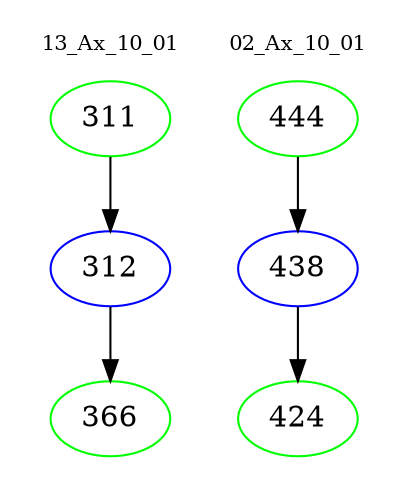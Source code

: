 digraph{
subgraph cluster_0 {
color = white
label = "13_Ax_10_01";
fontsize=10;
T0_311 [label="311", color="green"]
T0_311 -> T0_312 [color="black"]
T0_312 [label="312", color="blue"]
T0_312 -> T0_366 [color="black"]
T0_366 [label="366", color="green"]
}
subgraph cluster_1 {
color = white
label = "02_Ax_10_01";
fontsize=10;
T1_444 [label="444", color="green"]
T1_444 -> T1_438 [color="black"]
T1_438 [label="438", color="blue"]
T1_438 -> T1_424 [color="black"]
T1_424 [label="424", color="green"]
}
}
